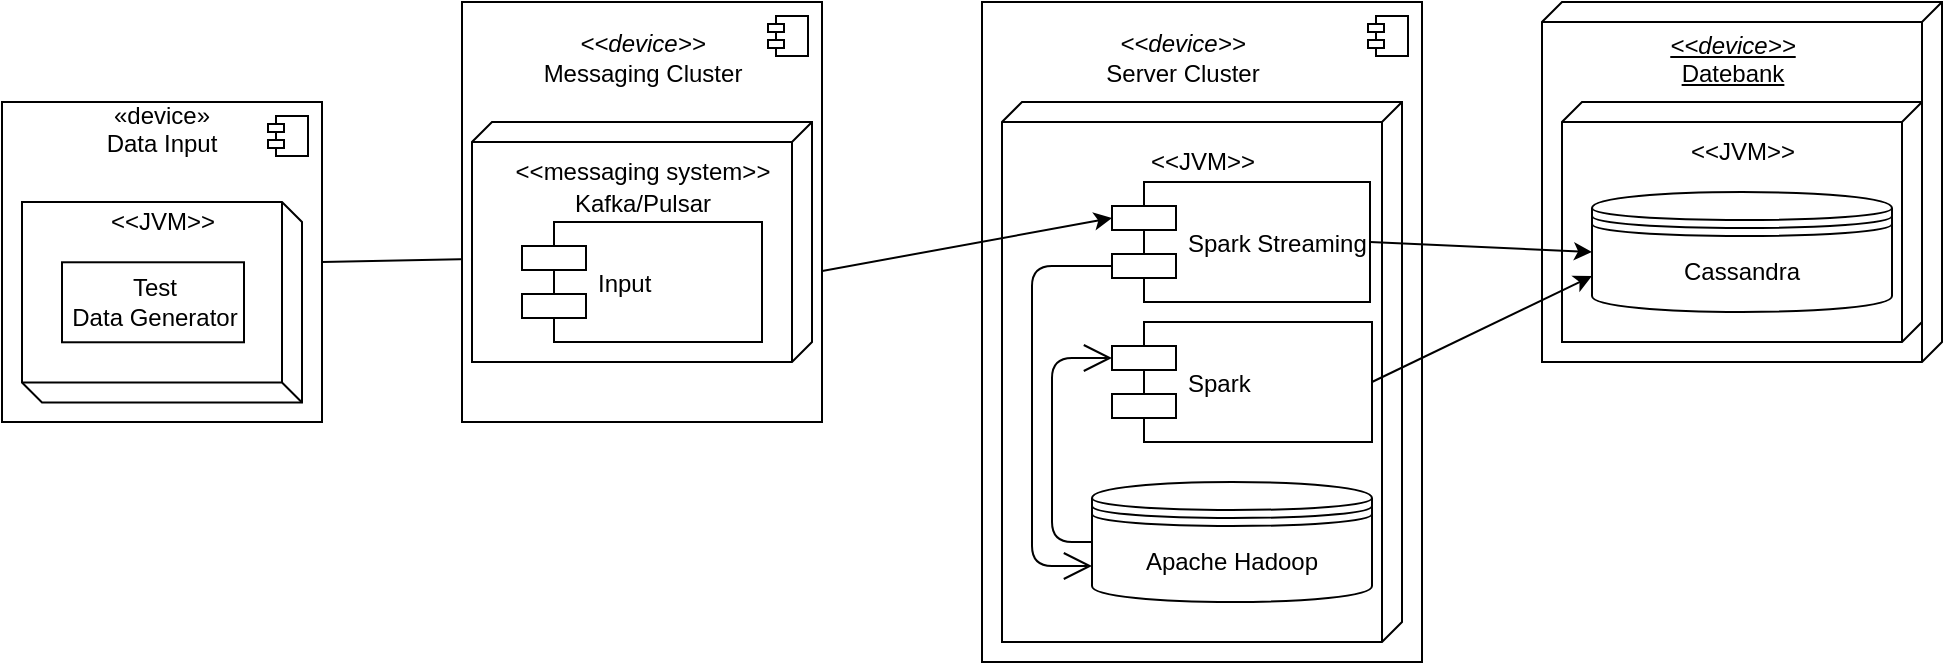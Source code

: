 <mxfile version="12.7.1" type="device"><diagram id="VnDNYjS9ag1pw-0KM1Bd" name="Page-1"><mxGraphModel dx="1102" dy="721" grid="1" gridSize="10" guides="1" tooltips="1" connect="1" arrows="1" fold="1" page="1" pageScale="1" pageWidth="827" pageHeight="1169" math="0" shadow="0"><root><mxCell id="0"/><mxCell id="1" parent="0"/><mxCell id="yrmWfRVRMUQs8Tb9VDJF-12" value="" style="group" vertex="1" connectable="0" parent="1"><mxGeometry x="230" y="290" width="160" height="160" as="geometry"/></mxCell><mxCell id="yrmWfRVRMUQs8Tb9VDJF-6" value="" style="group" vertex="1" connectable="0" parent="yrmWfRVRMUQs8Tb9VDJF-12"><mxGeometry width="160" height="160" as="geometry"/></mxCell><mxCell id="yrmWfRVRMUQs8Tb9VDJF-1" value="" style="html=1;align=center;" vertex="1" parent="yrmWfRVRMUQs8Tb9VDJF-6"><mxGeometry width="160" height="160" as="geometry"/></mxCell><mxCell id="ZuJZ0XxcAVGB1lJ2ul3l-35" value="" style="verticalAlign=top;align=center;spacingTop=8;spacingLeft=2;spacingRight=12;shape=cube;size=10;direction=west;fontStyle=4;html=1;" parent="yrmWfRVRMUQs8Tb9VDJF-1" vertex="1"><mxGeometry x="10" y="50.0" width="140" height="100.287" as="geometry"/></mxCell><mxCell id="yrmWfRVRMUQs8Tb9VDJF-2" value="" style="shape=component;jettyWidth=8;jettyHeight=4;" vertex="1" parent="yrmWfRVRMUQs8Tb9VDJF-1"><mxGeometry x="1" width="20" height="20" relative="1" as="geometry"><mxPoint x="-27" y="7" as="offset"/></mxGeometry></mxCell><mxCell id="yrmWfRVRMUQs8Tb9VDJF-7" value="&amp;lt;&amp;lt;JVM&amp;gt;&amp;gt;" style="text;html=1;align=center;verticalAlign=middle;resizable=0;points=[];autosize=1;" vertex="1" parent="yrmWfRVRMUQs8Tb9VDJF-1"><mxGeometry x="50" y="50.003" width="60" height="20" as="geometry"/></mxCell><mxCell id="yrmWfRVRMUQs8Tb9VDJF-11" value="&lt;div&gt;Test &lt;br&gt;&lt;/div&gt;&lt;div&gt;Data Generator&lt;/div&gt;" style="html=1;" vertex="1" parent="yrmWfRVRMUQs8Tb9VDJF-1"><mxGeometry x="30" y="80.14" width="91" height="40" as="geometry"/></mxCell><mxCell id="yrmWfRVRMUQs8Tb9VDJF-4" value="«device»&#xA;Data Input" style="text;align=center;fontStyle=0;verticalAlign=middle;spacingLeft=3;spacingRight=3;strokeColor=none;rotatable=0;points=[[0,0.5],[1,0.5]];portConstraint=eastwest;" vertex="1" parent="yrmWfRVRMUQs8Tb9VDJF-6"><mxGeometry x="30.769" y="5.714" width="98.462" height="14.857" as="geometry"/></mxCell><mxCell id="yrmWfRVRMUQs8Tb9VDJF-19" value="" style="endArrow=none;html=1;exitX=1;exitY=0.5;exitDx=0;exitDy=0;entryX=0;entryY=0.3;entryDx=0;entryDy=0;" edge="1" parent="1" source="yrmWfRVRMUQs8Tb9VDJF-1" target="ZuJZ0XxcAVGB1lJ2ul3l-9"><mxGeometry width="50" height="50" relative="1" as="geometry"><mxPoint x="220" y="400" as="sourcePoint"/><mxPoint x="270" y="350" as="targetPoint"/></mxGeometry></mxCell><mxCell id="yrmWfRVRMUQs8Tb9VDJF-25" value="" style="group" vertex="1" connectable="0" parent="1"><mxGeometry x="720" y="240" width="220" height="330" as="geometry"/></mxCell><mxCell id="yrmWfRVRMUQs8Tb9VDJF-20" value="" style="html=1;" vertex="1" parent="yrmWfRVRMUQs8Tb9VDJF-25"><mxGeometry width="220" height="330" as="geometry"/></mxCell><mxCell id="yrmWfRVRMUQs8Tb9VDJF-21" value="" style="shape=component;jettyWidth=8;jettyHeight=4;" vertex="1" parent="yrmWfRVRMUQs8Tb9VDJF-20"><mxGeometry x="1" width="20" height="20" relative="1" as="geometry"><mxPoint x="-27" y="7" as="offset"/></mxGeometry></mxCell><mxCell id="yrmWfRVRMUQs8Tb9VDJF-22" value="&lt;div align=&quot;center&quot;&gt;&lt;i&gt;&amp;lt;&amp;lt;device&amp;gt;&amp;gt;&lt;/i&gt;&lt;/div&gt;&lt;div align=&quot;center&quot;&gt;Server Cluster&lt;br&gt;&lt;/div&gt;" style="text;html=1;align=center;verticalAlign=middle;resizable=0;points=[];autosize=1;" vertex="1" parent="yrmWfRVRMUQs8Tb9VDJF-20"><mxGeometry x="55" y="13.197" width="90" height="30" as="geometry"/></mxCell><mxCell id="yrmWfRVRMUQs8Tb9VDJF-24" value="" style="group" vertex="1" connectable="0" parent="yrmWfRVRMUQs8Tb9VDJF-20"><mxGeometry x="10" y="50" width="200" height="270" as="geometry"/></mxCell><mxCell id="ZuJZ0XxcAVGB1lJ2ul3l-13" value="" style="verticalAlign=top;align=center;spacingTop=8;spacingLeft=2;spacingRight=12;shape=cube;size=10;direction=south;fontStyle=4;html=1;" parent="yrmWfRVRMUQs8Tb9VDJF-24" vertex="1"><mxGeometry width="200" height="270" as="geometry"/></mxCell><mxCell id="ZuJZ0XxcAVGB1lJ2ul3l-15" value="Apache Hadoop" style="shape=datastore;whiteSpace=wrap;html=1;" parent="yrmWfRVRMUQs8Tb9VDJF-24" vertex="1"><mxGeometry x="45" y="190" width="140" height="60" as="geometry"/></mxCell><mxCell id="ZuJZ0XxcAVGB1lJ2ul3l-24" value="Spark" style="shape=component;align=left;spacingLeft=36;" parent="yrmWfRVRMUQs8Tb9VDJF-24" vertex="1"><mxGeometry x="55" y="110" width="130" height="60" as="geometry"/></mxCell><mxCell id="ZuJZ0XxcAVGB1lJ2ul3l-26" value="Spark Streaming" style="shape=component;align=left;spacingLeft=36;" parent="yrmWfRVRMUQs8Tb9VDJF-24" vertex="1"><mxGeometry x="55" y="40" width="129" height="60" as="geometry"/></mxCell><mxCell id="ZuJZ0XxcAVGB1lJ2ul3l-28" value="" style="endArrow=open;endFill=1;endSize=12;html=1;exitX=0;exitY=0.7;exitDx=0;exitDy=0;entryX=0;entryY=0.7;entryDx=0;entryDy=0;" parent="yrmWfRVRMUQs8Tb9VDJF-24" source="ZuJZ0XxcAVGB1lJ2ul3l-26" target="ZuJZ0XxcAVGB1lJ2ul3l-15" edge="1"><mxGeometry width="160" relative="1" as="geometry"><mxPoint x="-115" y="220" as="sourcePoint"/><mxPoint x="45" y="220" as="targetPoint"/><Array as="points"><mxPoint x="15" y="82"/><mxPoint x="15" y="232"/></Array></mxGeometry></mxCell><mxCell id="ZuJZ0XxcAVGB1lJ2ul3l-30" value="" style="endArrow=open;endFill=1;endSize=12;html=1;exitX=0;exitY=0.5;exitDx=0;exitDy=0;entryX=0;entryY=0.3;entryDx=0;entryDy=0;" parent="yrmWfRVRMUQs8Tb9VDJF-24" source="ZuJZ0XxcAVGB1lJ2ul3l-15" target="ZuJZ0XxcAVGB1lJ2ul3l-24" edge="1"><mxGeometry width="160" relative="1" as="geometry"><mxPoint x="-275" y="295" as="sourcePoint"/><mxPoint x="-115" y="295" as="targetPoint"/><Array as="points"><mxPoint x="25" y="220"/><mxPoint x="25" y="128"/></Array></mxGeometry></mxCell><mxCell id="yrmWfRVRMUQs8Tb9VDJF-23" value="&lt;div&gt;&amp;lt;&amp;lt;JVM&amp;gt;&amp;gt;&lt;/div&gt;" style="text;html=1;align=center;verticalAlign=middle;resizable=0;points=[];autosize=1;" vertex="1" parent="yrmWfRVRMUQs8Tb9VDJF-24"><mxGeometry x="70" y="20" width="60" height="20" as="geometry"/></mxCell><mxCell id="yrmWfRVRMUQs8Tb9VDJF-33" value="" style="group" vertex="1" connectable="0" parent="1"><mxGeometry x="1000" y="240" width="200" height="180" as="geometry"/></mxCell><mxCell id="ZuJZ0XxcAVGB1lJ2ul3l-31" value="&lt;div align=&quot;center&quot;&gt;&lt;i&gt;&amp;lt;&amp;lt;device&amp;gt;&amp;gt;&lt;/i&gt;&lt;/div&gt;&lt;div align=&quot;center&quot;&gt;Datebank&lt;br&gt;&lt;/div&gt;" style="verticalAlign=top;align=center;spacingTop=8;spacingLeft=2;spacingRight=12;shape=cube;size=10;direction=south;fontStyle=4;html=1;" parent="yrmWfRVRMUQs8Tb9VDJF-33" vertex="1"><mxGeometry width="200" height="180" as="geometry"/></mxCell><mxCell id="yrmWfRVRMUQs8Tb9VDJF-32" value="" style="group" vertex="1" connectable="0" parent="yrmWfRVRMUQs8Tb9VDJF-33"><mxGeometry x="10" y="50" width="180" height="120" as="geometry"/></mxCell><mxCell id="yrmWfRVRMUQs8Tb9VDJF-31" value="" style="group" vertex="1" connectable="0" parent="yrmWfRVRMUQs8Tb9VDJF-32"><mxGeometry width="180" height="120" as="geometry"/></mxCell><mxCell id="yrmWfRVRMUQs8Tb9VDJF-29" value="" style="verticalAlign=top;align=left;spacingTop=8;spacingLeft=2;spacingRight=12;shape=cube;size=10;direction=south;fontStyle=4;html=1;" vertex="1" parent="yrmWfRVRMUQs8Tb9VDJF-31"><mxGeometry width="180" height="120" as="geometry"/></mxCell><mxCell id="yrmWfRVRMUQs8Tb9VDJF-30" value="&amp;lt;&amp;lt;JVM&amp;gt;&amp;gt;" style="text;html=1;align=center;verticalAlign=middle;resizable=0;points=[];autosize=1;" vertex="1" parent="yrmWfRVRMUQs8Tb9VDJF-31"><mxGeometry x="60" y="15" width="60" height="20" as="geometry"/></mxCell><mxCell id="ZuJZ0XxcAVGB1lJ2ul3l-32" value="Cassandra" style="shape=datastore;whiteSpace=wrap;html=1;" parent="yrmWfRVRMUQs8Tb9VDJF-31" vertex="1"><mxGeometry x="15" y="45" width="150" height="60" as="geometry"/></mxCell><mxCell id="yrmWfRVRMUQs8Tb9VDJF-35" value="" style="endArrow=classic;html=1;exitX=1;exitY=0.5;exitDx=0;exitDy=0;entryX=0;entryY=0.3;entryDx=0;entryDy=0;" edge="1" parent="1" source="ZuJZ0XxcAVGB1lJ2ul3l-9" target="ZuJZ0XxcAVGB1lJ2ul3l-26"><mxGeometry width="50" height="50" relative="1" as="geometry"><mxPoint x="460" y="670" as="sourcePoint"/><mxPoint x="510" y="620" as="targetPoint"/></mxGeometry></mxCell><mxCell id="yrmWfRVRMUQs8Tb9VDJF-36" value="" style="endArrow=classic;html=1;exitX=1;exitY=0.5;exitDx=0;exitDy=0;entryX=0;entryY=0.5;entryDx=0;entryDy=0;" edge="1" parent="1" source="ZuJZ0XxcAVGB1lJ2ul3l-26" target="ZuJZ0XxcAVGB1lJ2ul3l-32"><mxGeometry width="50" height="50" relative="1" as="geometry"><mxPoint x="1010" y="530" as="sourcePoint"/><mxPoint x="1010" y="330" as="targetPoint"/></mxGeometry></mxCell><mxCell id="yrmWfRVRMUQs8Tb9VDJF-13" value="" style="html=1;" vertex="1" parent="1"><mxGeometry x="460" y="240" width="180" height="210" as="geometry"/></mxCell><mxCell id="ZuJZ0XxcAVGB1lJ2ul3l-8" value="" style="verticalAlign=top;align=center;spacingTop=8;spacingLeft=2;spacingRight=12;shape=cube;size=10;direction=south;fontStyle=4;html=1;" parent="yrmWfRVRMUQs8Tb9VDJF-13" vertex="1"><mxGeometry x="5" y="60" width="170" height="120" as="geometry"/></mxCell><mxCell id="yrmWfRVRMUQs8Tb9VDJF-14" value="" style="shape=component;jettyWidth=8;jettyHeight=4;" vertex="1" parent="yrmWfRVRMUQs8Tb9VDJF-13"><mxGeometry x="1" width="20" height="20" relative="1" as="geometry"><mxPoint x="-27" y="7" as="offset"/></mxGeometry></mxCell><mxCell id="yrmWfRVRMUQs8Tb9VDJF-15" value="&lt;div align=&quot;center&quot;&gt;&lt;i&gt;&amp;lt;&amp;lt;device&amp;gt;&amp;gt;&lt;/i&gt;&lt;/div&gt;&lt;div align=&quot;center&quot;&gt;Messaging Cluster&lt;br&gt;&lt;/div&gt;" style="text;html=1;align=center;verticalAlign=middle;resizable=0;points=[];autosize=1;" vertex="1" parent="yrmWfRVRMUQs8Tb9VDJF-13"><mxGeometry x="35" y="13.122" width="110" height="30" as="geometry"/></mxCell><mxCell id="yrmWfRVRMUQs8Tb9VDJF-16" value="&lt;h2 class=&quot;projectTitle&quot; style=&quot;max-width: 1024px ; margin: auto&quot;&gt;&lt;font style=&quot;font-size: 12px&quot;&gt;&lt;span style=&quot;font-weight: normal&quot;&gt;&amp;lt;&amp;lt;messaging system&amp;gt;&amp;gt;&lt;/span&gt;&lt;/font&gt;&lt;/h2&gt;&lt;div&gt;Kafka/Pulsar&lt;br&gt;&lt;/div&gt;" style="text;html=1;align=center;verticalAlign=middle;resizable=0;points=[];autosize=1;" vertex="1" parent="yrmWfRVRMUQs8Tb9VDJF-13"><mxGeometry x="20" y="70" width="140" height="40" as="geometry"/></mxCell><mxCell id="ZuJZ0XxcAVGB1lJ2ul3l-9" value="Input" style="shape=component;align=left;spacingLeft=36;" parent="yrmWfRVRMUQs8Tb9VDJF-13" vertex="1"><mxGeometry x="30" y="110" width="120" height="60" as="geometry"/></mxCell><mxCell id="yrmWfRVRMUQs8Tb9VDJF-48" value="" style="endArrow=classic;html=1;exitX=1;exitY=0.5;exitDx=0;exitDy=0;entryX=0;entryY=0.7;entryDx=0;entryDy=0;" edge="1" parent="1" source="ZuJZ0XxcAVGB1lJ2ul3l-24" target="ZuJZ0XxcAVGB1lJ2ul3l-32"><mxGeometry width="50" height="50" relative="1" as="geometry"><mxPoint x="840" y="730" as="sourcePoint"/><mxPoint x="890" y="680" as="targetPoint"/></mxGeometry></mxCell></root></mxGraphModel></diagram></mxfile>